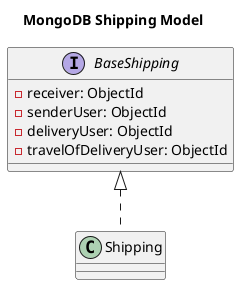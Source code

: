 @startuml

title MongoDB Shipping Model

interface BaseShipping {
    - receiver: ObjectId
    - senderUser: ObjectId
    - deliveryUser: ObjectId
    - travelOfDeliveryUser: ObjectId
}

' class Shipping implements BaseShipping
class Shipping {

}

' Inherits (interface)
BaseShipping <|.. Shipping

@enduml